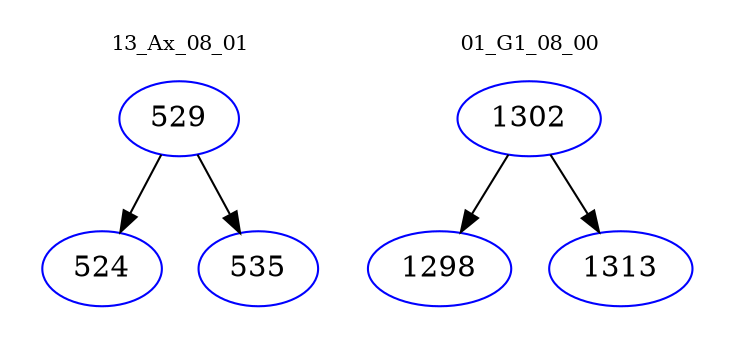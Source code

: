 digraph{
subgraph cluster_0 {
color = white
label = "13_Ax_08_01";
fontsize=10;
T0_529 [label="529", color="blue"]
T0_529 -> T0_524 [color="black"]
T0_524 [label="524", color="blue"]
T0_529 -> T0_535 [color="black"]
T0_535 [label="535", color="blue"]
}
subgraph cluster_1 {
color = white
label = "01_G1_08_00";
fontsize=10;
T1_1302 [label="1302", color="blue"]
T1_1302 -> T1_1298 [color="black"]
T1_1298 [label="1298", color="blue"]
T1_1302 -> T1_1313 [color="black"]
T1_1313 [label="1313", color="blue"]
}
}
